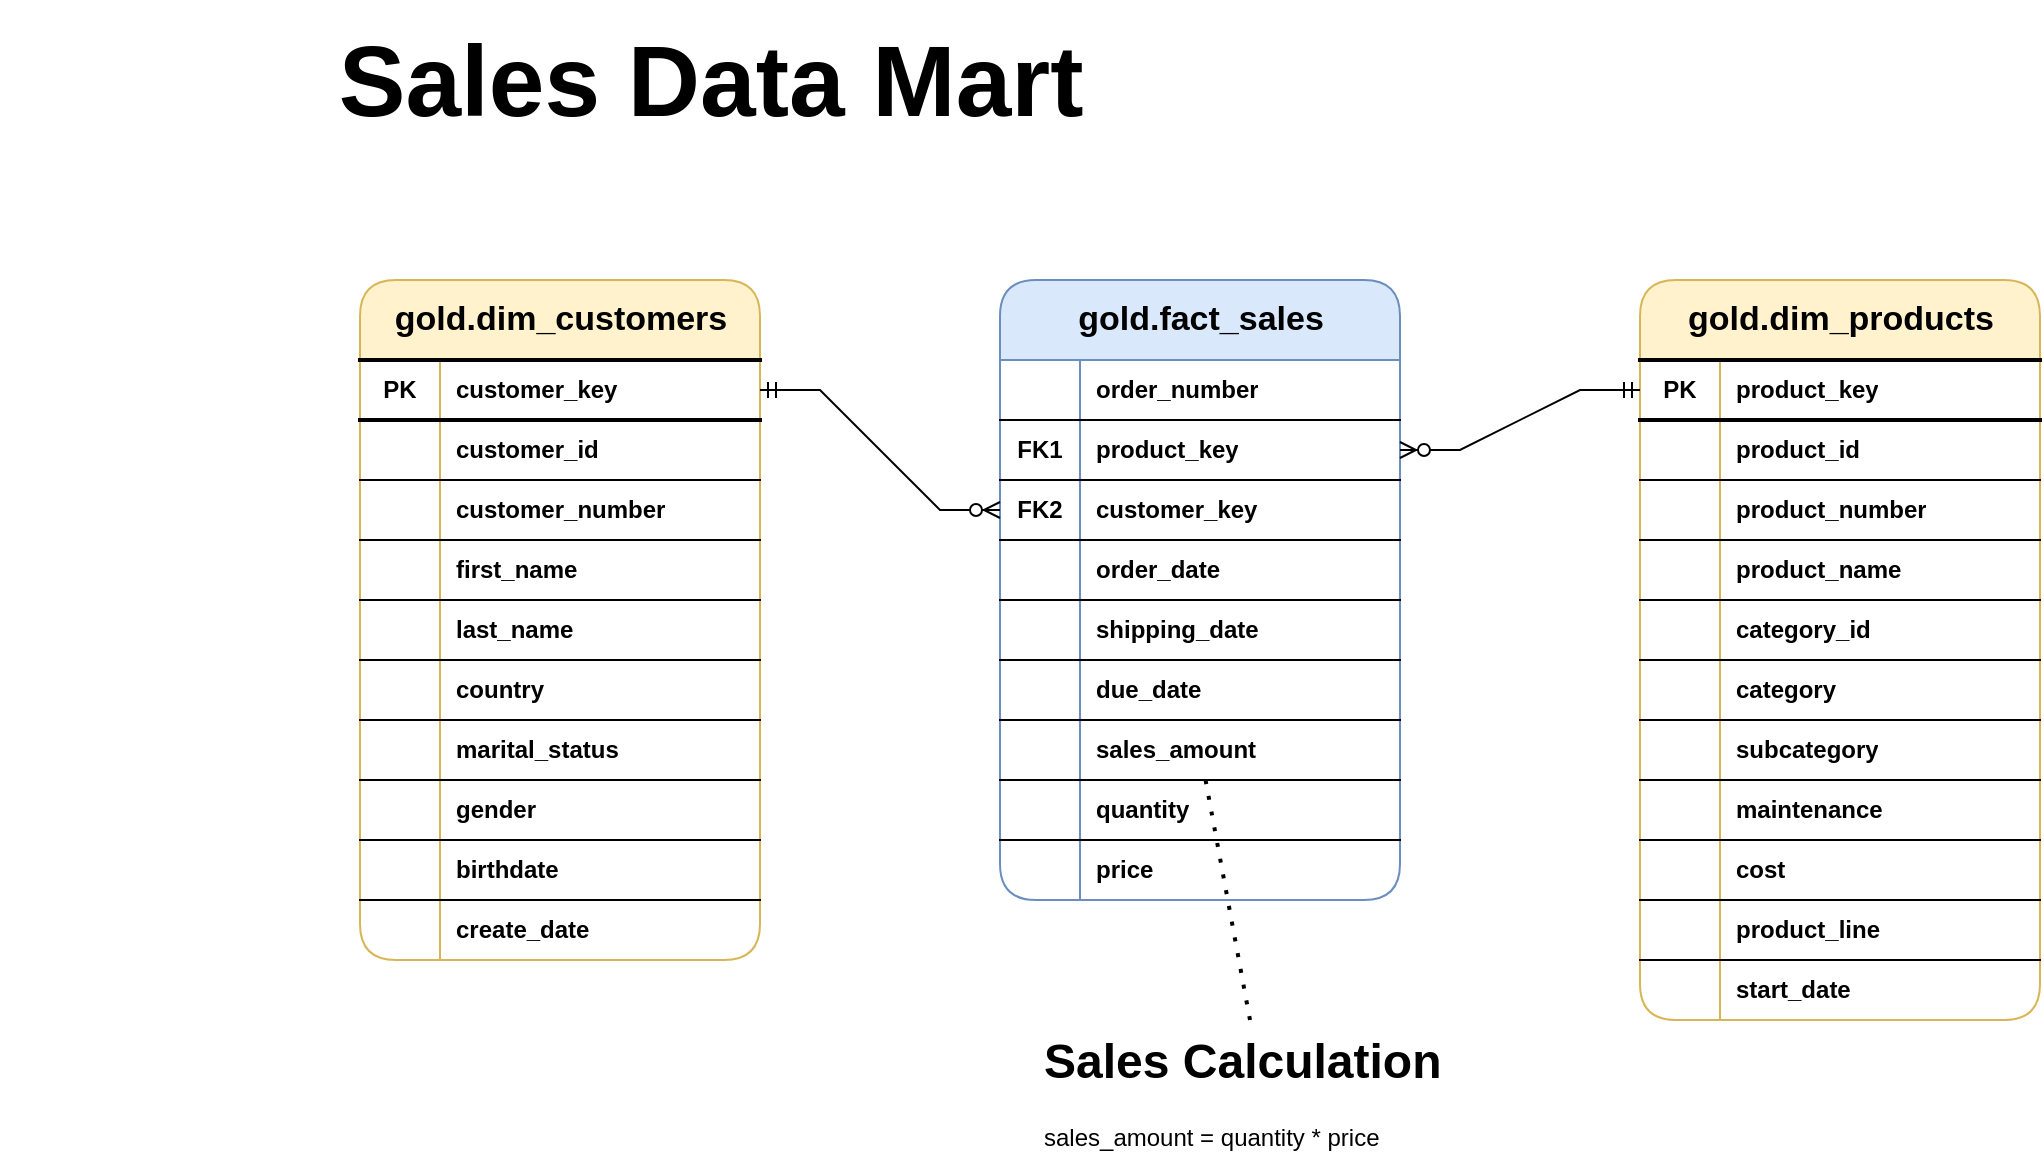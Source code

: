 <mxfile version="26.0.16">
  <diagram name="Strona-1" id="rwL0vPLs6t0YIlNvSdIb">
    <mxGraphModel dx="2261" dy="836" grid="1" gridSize="10" guides="1" tooltips="1" connect="1" arrows="1" fold="1" page="1" pageScale="1" pageWidth="827" pageHeight="1169" math="0" shadow="0">
      <root>
        <mxCell id="0" />
        <mxCell id="1" parent="0" />
        <mxCell id="NDhrZPl8bbuUZzTvw8Aj-1" value="&lt;font&gt;Sales Data Mart&amp;nbsp;&lt;/font&gt;" style="text;html=1;align=center;verticalAlign=middle;whiteSpace=wrap;rounded=0;fontSize=50;fontStyle=1" parent="1" vertex="1">
          <mxGeometry x="-360" y="50" width="725" height="80" as="geometry" />
        </mxCell>
        <mxCell id="NDhrZPl8bbuUZzTvw8Aj-2" value="gold.dim_customers" style="shape=table;startSize=40;container=1;collapsible=1;childLayout=tableLayout;fixedRows=1;rowLines=0;fontStyle=1;align=center;resizeLast=1;html=1;rounded=1;fillColor=#fff2cc;strokeColor=#d6b656;fontSize=17;" parent="1" vertex="1">
          <mxGeometry x="-180" y="190" width="200" height="340" as="geometry" />
        </mxCell>
        <mxCell id="NDhrZPl8bbuUZzTvw8Aj-3" value="" style="shape=tableRow;horizontal=0;startSize=0;swimlaneHead=0;swimlaneBody=0;fillColor=none;collapsible=0;dropTarget=0;points=[[0,0.5],[1,0.5]];portConstraint=eastwest;top=0;left=0;right=0;bottom=1;fontStyle=1" parent="NDhrZPl8bbuUZzTvw8Aj-2" vertex="1">
          <mxGeometry y="40" width="200" height="30" as="geometry" />
        </mxCell>
        <mxCell id="NDhrZPl8bbuUZzTvw8Aj-4" value="PK" style="shape=partialRectangle;connectable=0;fillColor=none;top=1;left=0;bottom=1;right=0;fontStyle=1;overflow=hidden;whiteSpace=wrap;html=1;strokeWidth=2;" parent="NDhrZPl8bbuUZzTvw8Aj-3" vertex="1">
          <mxGeometry width="40" height="30" as="geometry">
            <mxRectangle width="40" height="30" as="alternateBounds" />
          </mxGeometry>
        </mxCell>
        <mxCell id="NDhrZPl8bbuUZzTvw8Aj-5" value="customer_key" style="shape=partialRectangle;connectable=0;fillColor=none;top=1;left=0;bottom=1;right=0;align=left;spacingLeft=6;fontStyle=1;overflow=hidden;whiteSpace=wrap;html=1;strokeWidth=2;" parent="NDhrZPl8bbuUZzTvw8Aj-3" vertex="1">
          <mxGeometry x="40" width="160" height="30" as="geometry">
            <mxRectangle width="160" height="30" as="alternateBounds" />
          </mxGeometry>
        </mxCell>
        <mxCell id="NDhrZPl8bbuUZzTvw8Aj-18" style="shape=tableRow;horizontal=0;startSize=0;swimlaneHead=0;swimlaneBody=0;fillColor=none;collapsible=0;dropTarget=0;points=[[0,0.5],[1,0.5]];portConstraint=eastwest;top=0;left=0;right=0;bottom=0;fontStyle=1" parent="NDhrZPl8bbuUZzTvw8Aj-2" vertex="1">
          <mxGeometry y="70" width="200" height="30" as="geometry" />
        </mxCell>
        <mxCell id="NDhrZPl8bbuUZzTvw8Aj-19" value="" style="shape=partialRectangle;connectable=0;fillColor=none;top=0;left=0;bottom=0;right=0;editable=1;overflow=hidden;whiteSpace=wrap;html=1;fontStyle=1" parent="NDhrZPl8bbuUZzTvw8Aj-18" vertex="1">
          <mxGeometry width="40" height="30" as="geometry">
            <mxRectangle width="40" height="30" as="alternateBounds" />
          </mxGeometry>
        </mxCell>
        <mxCell id="NDhrZPl8bbuUZzTvw8Aj-20" value="customer_id" style="shape=partialRectangle;connectable=0;fillColor=none;top=0;left=0;bottom=0;right=0;align=left;spacingLeft=6;overflow=hidden;whiteSpace=wrap;html=1;perimeterSpacing=0;fontStyle=1" parent="NDhrZPl8bbuUZzTvw8Aj-18" vertex="1">
          <mxGeometry x="40" width="160" height="30" as="geometry">
            <mxRectangle width="160" height="30" as="alternateBounds" />
          </mxGeometry>
        </mxCell>
        <mxCell id="NDhrZPl8bbuUZzTvw8Aj-21" style="shape=tableRow;horizontal=0;startSize=0;swimlaneHead=0;swimlaneBody=0;fillColor=none;collapsible=0;dropTarget=0;points=[[0,0.5],[1,0.5]];portConstraint=eastwest;top=0;left=0;right=0;bottom=0;fontStyle=1" parent="NDhrZPl8bbuUZzTvw8Aj-2" vertex="1">
          <mxGeometry y="100" width="200" height="30" as="geometry" />
        </mxCell>
        <mxCell id="NDhrZPl8bbuUZzTvw8Aj-22" style="shape=partialRectangle;connectable=0;fillColor=none;top=1;left=0;bottom=1;right=0;editable=1;overflow=hidden;whiteSpace=wrap;html=1;fontStyle=1" parent="NDhrZPl8bbuUZzTvw8Aj-21" vertex="1">
          <mxGeometry width="40" height="30" as="geometry">
            <mxRectangle width="40" height="30" as="alternateBounds" />
          </mxGeometry>
        </mxCell>
        <mxCell id="NDhrZPl8bbuUZzTvw8Aj-23" value="customer_number" style="shape=partialRectangle;connectable=0;fillColor=none;top=1;left=0;bottom=1;right=0;align=left;spacingLeft=6;overflow=hidden;whiteSpace=wrap;html=1;perimeterSpacing=0;fontStyle=1" parent="NDhrZPl8bbuUZzTvw8Aj-21" vertex="1">
          <mxGeometry x="40" width="160" height="30" as="geometry">
            <mxRectangle width="160" height="30" as="alternateBounds" />
          </mxGeometry>
        </mxCell>
        <mxCell id="NDhrZPl8bbuUZzTvw8Aj-6" value="" style="shape=tableRow;horizontal=0;startSize=0;swimlaneHead=0;swimlaneBody=0;fillColor=none;collapsible=0;dropTarget=0;points=[[0,0.5],[1,0.5]];portConstraint=eastwest;top=0;left=0;right=0;bottom=0;fontStyle=1" parent="NDhrZPl8bbuUZzTvw8Aj-2" vertex="1">
          <mxGeometry y="130" width="200" height="30" as="geometry" />
        </mxCell>
        <mxCell id="NDhrZPl8bbuUZzTvw8Aj-7" value="" style="shape=partialRectangle;connectable=0;fillColor=none;top=1;left=0;bottom=1;right=0;editable=1;overflow=hidden;whiteSpace=wrap;html=1;fontStyle=1" parent="NDhrZPl8bbuUZzTvw8Aj-6" vertex="1">
          <mxGeometry width="40" height="30" as="geometry">
            <mxRectangle width="40" height="30" as="alternateBounds" />
          </mxGeometry>
        </mxCell>
        <mxCell id="NDhrZPl8bbuUZzTvw8Aj-8" value="first_name" style="shape=partialRectangle;connectable=0;fillColor=none;top=1;left=0;bottom=1;right=0;align=left;spacingLeft=6;overflow=hidden;whiteSpace=wrap;html=1;fontStyle=1" parent="NDhrZPl8bbuUZzTvw8Aj-6" vertex="1">
          <mxGeometry x="40" width="160" height="30" as="geometry">
            <mxRectangle width="160" height="30" as="alternateBounds" />
          </mxGeometry>
        </mxCell>
        <mxCell id="NDhrZPl8bbuUZzTvw8Aj-27" style="shape=tableRow;horizontal=0;startSize=0;swimlaneHead=0;swimlaneBody=0;fillColor=none;collapsible=0;dropTarget=0;points=[[0,0.5],[1,0.5]];portConstraint=eastwest;top=0;left=0;right=0;bottom=0;fontStyle=1" parent="NDhrZPl8bbuUZzTvw8Aj-2" vertex="1">
          <mxGeometry y="160" width="200" height="30" as="geometry" />
        </mxCell>
        <mxCell id="NDhrZPl8bbuUZzTvw8Aj-28" style="shape=partialRectangle;connectable=0;fillColor=none;top=1;left=0;bottom=1;right=0;editable=1;overflow=hidden;whiteSpace=wrap;html=1;fontStyle=1" parent="NDhrZPl8bbuUZzTvw8Aj-27" vertex="1">
          <mxGeometry width="40" height="30" as="geometry">
            <mxRectangle width="40" height="30" as="alternateBounds" />
          </mxGeometry>
        </mxCell>
        <mxCell id="NDhrZPl8bbuUZzTvw8Aj-29" value="last_name" style="shape=partialRectangle;connectable=0;fillColor=none;top=1;left=0;bottom=1;right=0;align=left;spacingLeft=6;overflow=hidden;whiteSpace=wrap;html=1;fontStyle=1" parent="NDhrZPl8bbuUZzTvw8Aj-27" vertex="1">
          <mxGeometry x="40" width="160" height="30" as="geometry">
            <mxRectangle width="160" height="30" as="alternateBounds" />
          </mxGeometry>
        </mxCell>
        <mxCell id="NDhrZPl8bbuUZzTvw8Aj-24" style="shape=tableRow;horizontal=0;startSize=0;swimlaneHead=0;swimlaneBody=0;fillColor=none;collapsible=0;dropTarget=0;points=[[0,0.5],[1,0.5]];portConstraint=eastwest;top=0;left=0;right=0;bottom=0;fontStyle=1" parent="NDhrZPl8bbuUZzTvw8Aj-2" vertex="1">
          <mxGeometry y="190" width="200" height="30" as="geometry" />
        </mxCell>
        <mxCell id="NDhrZPl8bbuUZzTvw8Aj-25" style="shape=partialRectangle;connectable=0;fillColor=none;top=1;left=0;bottom=1;right=0;editable=1;overflow=hidden;whiteSpace=wrap;html=1;fontStyle=1" parent="NDhrZPl8bbuUZzTvw8Aj-24" vertex="1">
          <mxGeometry width="40" height="30" as="geometry">
            <mxRectangle width="40" height="30" as="alternateBounds" />
          </mxGeometry>
        </mxCell>
        <mxCell id="NDhrZPl8bbuUZzTvw8Aj-26" value="country" style="shape=partialRectangle;connectable=0;fillColor=none;top=1;left=0;bottom=1;right=0;align=left;spacingLeft=6;overflow=hidden;whiteSpace=wrap;html=1;fontStyle=1" parent="NDhrZPl8bbuUZzTvw8Aj-24" vertex="1">
          <mxGeometry x="40" width="160" height="30" as="geometry">
            <mxRectangle width="160" height="30" as="alternateBounds" />
          </mxGeometry>
        </mxCell>
        <mxCell id="NDhrZPl8bbuUZzTvw8Aj-15" style="shape=tableRow;horizontal=0;startSize=0;swimlaneHead=0;swimlaneBody=0;fillColor=none;collapsible=0;dropTarget=0;points=[[0,0.5],[1,0.5]];portConstraint=eastwest;top=0;left=0;right=0;bottom=0;fontStyle=1" parent="NDhrZPl8bbuUZzTvw8Aj-2" vertex="1">
          <mxGeometry y="220" width="200" height="30" as="geometry" />
        </mxCell>
        <mxCell id="NDhrZPl8bbuUZzTvw8Aj-16" style="shape=partialRectangle;connectable=0;fillColor=none;top=1;left=0;bottom=1;right=0;editable=1;overflow=hidden;whiteSpace=wrap;html=1;fontStyle=1" parent="NDhrZPl8bbuUZzTvw8Aj-15" vertex="1">
          <mxGeometry width="40" height="30" as="geometry">
            <mxRectangle width="40" height="30" as="alternateBounds" />
          </mxGeometry>
        </mxCell>
        <mxCell id="NDhrZPl8bbuUZzTvw8Aj-17" value="marital_status" style="shape=partialRectangle;connectable=0;fillColor=none;top=1;left=0;bottom=1;right=0;align=left;spacingLeft=6;overflow=hidden;whiteSpace=wrap;html=1;fontStyle=1" parent="NDhrZPl8bbuUZzTvw8Aj-15" vertex="1">
          <mxGeometry x="40" width="160" height="30" as="geometry">
            <mxRectangle width="160" height="30" as="alternateBounds" />
          </mxGeometry>
        </mxCell>
        <mxCell id="NDhrZPl8bbuUZzTvw8Aj-9" value="" style="shape=tableRow;horizontal=0;startSize=0;swimlaneHead=0;swimlaneBody=0;fillColor=none;collapsible=0;dropTarget=0;points=[[0,0.5],[1,0.5]];portConstraint=eastwest;top=0;left=0;right=0;bottom=0;fontStyle=1" parent="NDhrZPl8bbuUZzTvw8Aj-2" vertex="1">
          <mxGeometry y="250" width="200" height="30" as="geometry" />
        </mxCell>
        <mxCell id="NDhrZPl8bbuUZzTvw8Aj-10" value="" style="shape=partialRectangle;connectable=0;fillColor=none;top=1;left=0;bottom=1;right=0;editable=1;overflow=hidden;whiteSpace=wrap;html=1;fontStyle=1" parent="NDhrZPl8bbuUZzTvw8Aj-9" vertex="1">
          <mxGeometry width="40" height="30" as="geometry">
            <mxRectangle width="40" height="30" as="alternateBounds" />
          </mxGeometry>
        </mxCell>
        <mxCell id="NDhrZPl8bbuUZzTvw8Aj-11" value="gender" style="shape=partialRectangle;connectable=0;fillColor=none;top=1;left=0;bottom=1;right=0;align=left;spacingLeft=6;overflow=hidden;whiteSpace=wrap;html=1;fontStyle=1" parent="NDhrZPl8bbuUZzTvw8Aj-9" vertex="1">
          <mxGeometry x="40" width="160" height="30" as="geometry">
            <mxRectangle width="160" height="30" as="alternateBounds" />
          </mxGeometry>
        </mxCell>
        <mxCell id="NDhrZPl8bbuUZzTvw8Aj-31" style="shape=tableRow;horizontal=0;startSize=0;swimlaneHead=0;swimlaneBody=0;fillColor=none;collapsible=0;dropTarget=0;points=[[0,0.5],[1,0.5]];portConstraint=eastwest;top=0;left=0;right=0;bottom=0;fontStyle=1" parent="NDhrZPl8bbuUZzTvw8Aj-2" vertex="1">
          <mxGeometry y="280" width="200" height="30" as="geometry" />
        </mxCell>
        <mxCell id="NDhrZPl8bbuUZzTvw8Aj-32" style="shape=partialRectangle;connectable=0;fillColor=none;top=0;left=0;bottom=1;right=0;editable=1;overflow=hidden;whiteSpace=wrap;html=1;fontStyle=1" parent="NDhrZPl8bbuUZzTvw8Aj-31" vertex="1">
          <mxGeometry width="40" height="30" as="geometry">
            <mxRectangle width="40" height="30" as="alternateBounds" />
          </mxGeometry>
        </mxCell>
        <mxCell id="NDhrZPl8bbuUZzTvw8Aj-33" value="birthdate" style="shape=partialRectangle;connectable=0;fillColor=none;top=0;left=0;bottom=1;right=0;align=left;spacingLeft=6;overflow=hidden;whiteSpace=wrap;html=1;fontStyle=1" parent="NDhrZPl8bbuUZzTvw8Aj-31" vertex="1">
          <mxGeometry x="40" width="160" height="30" as="geometry">
            <mxRectangle width="160" height="30" as="alternateBounds" />
          </mxGeometry>
        </mxCell>
        <mxCell id="NDhrZPl8bbuUZzTvw8Aj-12" value="" style="shape=tableRow;horizontal=0;startSize=0;swimlaneHead=0;swimlaneBody=0;fillColor=none;collapsible=0;dropTarget=0;points=[[0,0.5],[1,0.5]];portConstraint=eastwest;top=0;left=0;right=0;bottom=0;fontStyle=1" parent="NDhrZPl8bbuUZzTvw8Aj-2" vertex="1">
          <mxGeometry y="310" width="200" height="30" as="geometry" />
        </mxCell>
        <mxCell id="NDhrZPl8bbuUZzTvw8Aj-13" value="" style="shape=partialRectangle;connectable=0;fillColor=none;top=0;left=0;bottom=0;right=0;editable=1;overflow=hidden;whiteSpace=wrap;html=1;fontStyle=1" parent="NDhrZPl8bbuUZzTvw8Aj-12" vertex="1">
          <mxGeometry width="40" height="30" as="geometry">
            <mxRectangle width="40" height="30" as="alternateBounds" />
          </mxGeometry>
        </mxCell>
        <mxCell id="NDhrZPl8bbuUZzTvw8Aj-14" value="create_date" style="shape=partialRectangle;connectable=0;fillColor=none;top=0;left=0;bottom=0;right=0;align=left;spacingLeft=6;overflow=hidden;whiteSpace=wrap;html=1;fontStyle=1" parent="NDhrZPl8bbuUZzTvw8Aj-12" vertex="1">
          <mxGeometry x="40" width="160" height="30" as="geometry">
            <mxRectangle width="160" height="30" as="alternateBounds" />
          </mxGeometry>
        </mxCell>
        <mxCell id="NDhrZPl8bbuUZzTvw8Aj-34" value="gold.dim_products" style="shape=table;startSize=40;container=1;collapsible=1;childLayout=tableLayout;fixedRows=1;rowLines=0;fontStyle=1;align=center;resizeLast=1;html=1;rounded=1;fillColor=#fff2cc;strokeColor=#d6b656;fontSize=17;" parent="1" vertex="1">
          <mxGeometry x="460" y="190" width="200" height="370" as="geometry" />
        </mxCell>
        <mxCell id="NDhrZPl8bbuUZzTvw8Aj-35" value="" style="shape=tableRow;horizontal=0;startSize=0;swimlaneHead=0;swimlaneBody=0;fillColor=none;collapsible=0;dropTarget=0;points=[[0,0.5],[1,0.5]];portConstraint=eastwest;top=0;left=0;right=0;bottom=1;fontStyle=1" parent="NDhrZPl8bbuUZzTvw8Aj-34" vertex="1">
          <mxGeometry y="40" width="200" height="30" as="geometry" />
        </mxCell>
        <mxCell id="NDhrZPl8bbuUZzTvw8Aj-36" value="PK" style="shape=partialRectangle;connectable=0;fillColor=none;top=1;left=0;bottom=1;right=0;fontStyle=1;overflow=hidden;whiteSpace=wrap;html=1;strokeWidth=2;" parent="NDhrZPl8bbuUZzTvw8Aj-35" vertex="1">
          <mxGeometry width="40" height="30" as="geometry">
            <mxRectangle width="40" height="30" as="alternateBounds" />
          </mxGeometry>
        </mxCell>
        <mxCell id="NDhrZPl8bbuUZzTvw8Aj-37" value="product_key" style="shape=partialRectangle;connectable=0;fillColor=none;top=1;left=0;bottom=1;right=0;align=left;spacingLeft=6;fontStyle=1;overflow=hidden;whiteSpace=wrap;html=1;strokeWidth=2;" parent="NDhrZPl8bbuUZzTvw8Aj-35" vertex="1">
          <mxGeometry x="40" width="160" height="30" as="geometry">
            <mxRectangle width="160" height="30" as="alternateBounds" />
          </mxGeometry>
        </mxCell>
        <mxCell id="NDhrZPl8bbuUZzTvw8Aj-38" style="shape=tableRow;horizontal=0;startSize=0;swimlaneHead=0;swimlaneBody=0;fillColor=none;collapsible=0;dropTarget=0;points=[[0,0.5],[1,0.5]];portConstraint=eastwest;top=0;left=0;right=0;bottom=0;fontStyle=1" parent="NDhrZPl8bbuUZzTvw8Aj-34" vertex="1">
          <mxGeometry y="70" width="200" height="30" as="geometry" />
        </mxCell>
        <mxCell id="NDhrZPl8bbuUZzTvw8Aj-39" value="" style="shape=partialRectangle;connectable=0;fillColor=none;top=0;left=0;bottom=0;right=0;editable=1;overflow=hidden;whiteSpace=wrap;html=1;fontStyle=1" parent="NDhrZPl8bbuUZzTvw8Aj-38" vertex="1">
          <mxGeometry width="40" height="30" as="geometry">
            <mxRectangle width="40" height="30" as="alternateBounds" />
          </mxGeometry>
        </mxCell>
        <mxCell id="NDhrZPl8bbuUZzTvw8Aj-40" value="product_id" style="shape=partialRectangle;connectable=0;fillColor=none;top=0;left=0;bottom=0;right=0;align=left;spacingLeft=6;overflow=hidden;whiteSpace=wrap;html=1;perimeterSpacing=0;fontStyle=1" parent="NDhrZPl8bbuUZzTvw8Aj-38" vertex="1">
          <mxGeometry x="40" width="160" height="30" as="geometry">
            <mxRectangle width="160" height="30" as="alternateBounds" />
          </mxGeometry>
        </mxCell>
        <mxCell id="NDhrZPl8bbuUZzTvw8Aj-41" style="shape=tableRow;horizontal=0;startSize=0;swimlaneHead=0;swimlaneBody=0;fillColor=none;collapsible=0;dropTarget=0;points=[[0,0.5],[1,0.5]];portConstraint=eastwest;top=0;left=0;right=0;bottom=0;fontStyle=1" parent="NDhrZPl8bbuUZzTvw8Aj-34" vertex="1">
          <mxGeometry y="100" width="200" height="30" as="geometry" />
        </mxCell>
        <mxCell id="NDhrZPl8bbuUZzTvw8Aj-42" style="shape=partialRectangle;connectable=0;fillColor=none;top=1;left=0;bottom=1;right=0;editable=1;overflow=hidden;whiteSpace=wrap;html=1;fontStyle=1" parent="NDhrZPl8bbuUZzTvw8Aj-41" vertex="1">
          <mxGeometry width="40" height="30" as="geometry">
            <mxRectangle width="40" height="30" as="alternateBounds" />
          </mxGeometry>
        </mxCell>
        <mxCell id="NDhrZPl8bbuUZzTvw8Aj-43" value="product_number" style="shape=partialRectangle;connectable=0;fillColor=none;top=1;left=0;bottom=1;right=0;align=left;spacingLeft=6;overflow=hidden;whiteSpace=wrap;html=1;perimeterSpacing=0;fontStyle=1" parent="NDhrZPl8bbuUZzTvw8Aj-41" vertex="1">
          <mxGeometry x="40" width="160" height="30" as="geometry">
            <mxRectangle width="160" height="30" as="alternateBounds" />
          </mxGeometry>
        </mxCell>
        <mxCell id="NDhrZPl8bbuUZzTvw8Aj-44" value="" style="shape=tableRow;horizontal=0;startSize=0;swimlaneHead=0;swimlaneBody=0;fillColor=none;collapsible=0;dropTarget=0;points=[[0,0.5],[1,0.5]];portConstraint=eastwest;top=0;left=0;right=0;bottom=0;fontStyle=1" parent="NDhrZPl8bbuUZzTvw8Aj-34" vertex="1">
          <mxGeometry y="130" width="200" height="30" as="geometry" />
        </mxCell>
        <mxCell id="NDhrZPl8bbuUZzTvw8Aj-45" value="" style="shape=partialRectangle;connectable=0;fillColor=none;top=1;left=0;bottom=1;right=0;editable=1;overflow=hidden;whiteSpace=wrap;html=1;fontStyle=1" parent="NDhrZPl8bbuUZzTvw8Aj-44" vertex="1">
          <mxGeometry width="40" height="30" as="geometry">
            <mxRectangle width="40" height="30" as="alternateBounds" />
          </mxGeometry>
        </mxCell>
        <mxCell id="NDhrZPl8bbuUZzTvw8Aj-46" value="product_name" style="shape=partialRectangle;connectable=0;fillColor=none;top=1;left=0;bottom=1;right=0;align=left;spacingLeft=6;overflow=hidden;whiteSpace=wrap;html=1;fontStyle=1" parent="NDhrZPl8bbuUZzTvw8Aj-44" vertex="1">
          <mxGeometry x="40" width="160" height="30" as="geometry">
            <mxRectangle width="160" height="30" as="alternateBounds" />
          </mxGeometry>
        </mxCell>
        <mxCell id="NDhrZPl8bbuUZzTvw8Aj-47" style="shape=tableRow;horizontal=0;startSize=0;swimlaneHead=0;swimlaneBody=0;fillColor=none;collapsible=0;dropTarget=0;points=[[0,0.5],[1,0.5]];portConstraint=eastwest;top=0;left=0;right=0;bottom=0;fontStyle=1" parent="NDhrZPl8bbuUZzTvw8Aj-34" vertex="1">
          <mxGeometry y="160" width="200" height="30" as="geometry" />
        </mxCell>
        <mxCell id="NDhrZPl8bbuUZzTvw8Aj-48" style="shape=partialRectangle;connectable=0;fillColor=none;top=1;left=0;bottom=1;right=0;editable=1;overflow=hidden;whiteSpace=wrap;html=1;fontStyle=1" parent="NDhrZPl8bbuUZzTvw8Aj-47" vertex="1">
          <mxGeometry width="40" height="30" as="geometry">
            <mxRectangle width="40" height="30" as="alternateBounds" />
          </mxGeometry>
        </mxCell>
        <mxCell id="NDhrZPl8bbuUZzTvw8Aj-49" value="category_id" style="shape=partialRectangle;connectable=0;fillColor=none;top=1;left=0;bottom=1;right=0;align=left;spacingLeft=6;overflow=hidden;whiteSpace=wrap;html=1;fontStyle=1" parent="NDhrZPl8bbuUZzTvw8Aj-47" vertex="1">
          <mxGeometry x="40" width="160" height="30" as="geometry">
            <mxRectangle width="160" height="30" as="alternateBounds" />
          </mxGeometry>
        </mxCell>
        <mxCell id="NDhrZPl8bbuUZzTvw8Aj-50" style="shape=tableRow;horizontal=0;startSize=0;swimlaneHead=0;swimlaneBody=0;fillColor=none;collapsible=0;dropTarget=0;points=[[0,0.5],[1,0.5]];portConstraint=eastwest;top=0;left=0;right=0;bottom=0;fontStyle=1" parent="NDhrZPl8bbuUZzTvw8Aj-34" vertex="1">
          <mxGeometry y="190" width="200" height="30" as="geometry" />
        </mxCell>
        <mxCell id="NDhrZPl8bbuUZzTvw8Aj-51" style="shape=partialRectangle;connectable=0;fillColor=none;top=1;left=0;bottom=1;right=0;editable=1;overflow=hidden;whiteSpace=wrap;html=1;fontStyle=1" parent="NDhrZPl8bbuUZzTvw8Aj-50" vertex="1">
          <mxGeometry width="40" height="30" as="geometry">
            <mxRectangle width="40" height="30" as="alternateBounds" />
          </mxGeometry>
        </mxCell>
        <mxCell id="NDhrZPl8bbuUZzTvw8Aj-52" value="category" style="shape=partialRectangle;connectable=0;fillColor=none;top=1;left=0;bottom=1;right=0;align=left;spacingLeft=6;overflow=hidden;whiteSpace=wrap;html=1;fontStyle=1" parent="NDhrZPl8bbuUZzTvw8Aj-50" vertex="1">
          <mxGeometry x="40" width="160" height="30" as="geometry">
            <mxRectangle width="160" height="30" as="alternateBounds" />
          </mxGeometry>
        </mxCell>
        <mxCell id="NDhrZPl8bbuUZzTvw8Aj-53" style="shape=tableRow;horizontal=0;startSize=0;swimlaneHead=0;swimlaneBody=0;fillColor=none;collapsible=0;dropTarget=0;points=[[0,0.5],[1,0.5]];portConstraint=eastwest;top=0;left=0;right=0;bottom=0;fontStyle=1" parent="NDhrZPl8bbuUZzTvw8Aj-34" vertex="1">
          <mxGeometry y="220" width="200" height="30" as="geometry" />
        </mxCell>
        <mxCell id="NDhrZPl8bbuUZzTvw8Aj-54" style="shape=partialRectangle;connectable=0;fillColor=none;top=1;left=0;bottom=1;right=0;editable=1;overflow=hidden;whiteSpace=wrap;html=1;fontStyle=1" parent="NDhrZPl8bbuUZzTvw8Aj-53" vertex="1">
          <mxGeometry width="40" height="30" as="geometry">
            <mxRectangle width="40" height="30" as="alternateBounds" />
          </mxGeometry>
        </mxCell>
        <mxCell id="NDhrZPl8bbuUZzTvw8Aj-55" value="subcategory" style="shape=partialRectangle;connectable=0;fillColor=none;top=1;left=0;bottom=1;right=0;align=left;spacingLeft=6;overflow=hidden;whiteSpace=wrap;html=1;fontStyle=1" parent="NDhrZPl8bbuUZzTvw8Aj-53" vertex="1">
          <mxGeometry x="40" width="160" height="30" as="geometry">
            <mxRectangle width="160" height="30" as="alternateBounds" />
          </mxGeometry>
        </mxCell>
        <mxCell id="NDhrZPl8bbuUZzTvw8Aj-56" value="" style="shape=tableRow;horizontal=0;startSize=0;swimlaneHead=0;swimlaneBody=0;fillColor=none;collapsible=0;dropTarget=0;points=[[0,0.5],[1,0.5]];portConstraint=eastwest;top=0;left=0;right=0;bottom=0;fontStyle=1" parent="NDhrZPl8bbuUZzTvw8Aj-34" vertex="1">
          <mxGeometry y="250" width="200" height="30" as="geometry" />
        </mxCell>
        <mxCell id="NDhrZPl8bbuUZzTvw8Aj-57" value="" style="shape=partialRectangle;connectable=0;fillColor=none;top=1;left=0;bottom=1;right=0;editable=1;overflow=hidden;whiteSpace=wrap;html=1;fontStyle=1" parent="NDhrZPl8bbuUZzTvw8Aj-56" vertex="1">
          <mxGeometry width="40" height="30" as="geometry">
            <mxRectangle width="40" height="30" as="alternateBounds" />
          </mxGeometry>
        </mxCell>
        <mxCell id="NDhrZPl8bbuUZzTvw8Aj-58" value="maintenance" style="shape=partialRectangle;connectable=0;fillColor=none;top=1;left=0;bottom=1;right=0;align=left;spacingLeft=6;overflow=hidden;whiteSpace=wrap;html=1;fontStyle=1" parent="NDhrZPl8bbuUZzTvw8Aj-56" vertex="1">
          <mxGeometry x="40" width="160" height="30" as="geometry">
            <mxRectangle width="160" height="30" as="alternateBounds" />
          </mxGeometry>
        </mxCell>
        <mxCell id="NDhrZPl8bbuUZzTvw8Aj-59" style="shape=tableRow;horizontal=0;startSize=0;swimlaneHead=0;swimlaneBody=0;fillColor=none;collapsible=0;dropTarget=0;points=[[0,0.5],[1,0.5]];portConstraint=eastwest;top=0;left=0;right=0;bottom=0;fontStyle=1" parent="NDhrZPl8bbuUZzTvw8Aj-34" vertex="1">
          <mxGeometry y="280" width="200" height="30" as="geometry" />
        </mxCell>
        <mxCell id="NDhrZPl8bbuUZzTvw8Aj-60" style="shape=partialRectangle;connectable=0;fillColor=none;top=0;left=0;bottom=1;right=0;editable=1;overflow=hidden;whiteSpace=wrap;html=1;fontStyle=1" parent="NDhrZPl8bbuUZzTvw8Aj-59" vertex="1">
          <mxGeometry width="40" height="30" as="geometry">
            <mxRectangle width="40" height="30" as="alternateBounds" />
          </mxGeometry>
        </mxCell>
        <mxCell id="NDhrZPl8bbuUZzTvw8Aj-61" value="cost" style="shape=partialRectangle;connectable=0;fillColor=none;top=0;left=0;bottom=1;right=0;align=left;spacingLeft=6;overflow=hidden;whiteSpace=wrap;html=1;fontStyle=1" parent="NDhrZPl8bbuUZzTvw8Aj-59" vertex="1">
          <mxGeometry x="40" width="160" height="30" as="geometry">
            <mxRectangle width="160" height="30" as="alternateBounds" />
          </mxGeometry>
        </mxCell>
        <mxCell id="NDhrZPl8bbuUZzTvw8Aj-65" style="shape=tableRow;horizontal=0;startSize=0;swimlaneHead=0;swimlaneBody=0;fillColor=none;collapsible=0;dropTarget=0;points=[[0,0.5],[1,0.5]];portConstraint=eastwest;top=0;left=0;right=0;bottom=0;fontStyle=1" parent="NDhrZPl8bbuUZzTvw8Aj-34" vertex="1">
          <mxGeometry y="310" width="200" height="30" as="geometry" />
        </mxCell>
        <mxCell id="NDhrZPl8bbuUZzTvw8Aj-66" style="shape=partialRectangle;connectable=0;fillColor=none;top=0;left=0;bottom=1;right=0;editable=1;overflow=hidden;whiteSpace=wrap;html=1;fontStyle=1" parent="NDhrZPl8bbuUZzTvw8Aj-65" vertex="1">
          <mxGeometry width="40" height="30" as="geometry">
            <mxRectangle width="40" height="30" as="alternateBounds" />
          </mxGeometry>
        </mxCell>
        <mxCell id="NDhrZPl8bbuUZzTvw8Aj-67" value="product_line" style="shape=partialRectangle;connectable=0;fillColor=none;top=0;left=0;bottom=1;right=0;align=left;spacingLeft=6;overflow=hidden;whiteSpace=wrap;html=1;fontStyle=1" parent="NDhrZPl8bbuUZzTvw8Aj-65" vertex="1">
          <mxGeometry x="40" width="160" height="30" as="geometry">
            <mxRectangle width="160" height="30" as="alternateBounds" />
          </mxGeometry>
        </mxCell>
        <mxCell id="NDhrZPl8bbuUZzTvw8Aj-62" value="" style="shape=tableRow;horizontal=0;startSize=0;swimlaneHead=0;swimlaneBody=0;fillColor=none;collapsible=0;dropTarget=0;points=[[0,0.5],[1,0.5]];portConstraint=eastwest;top=0;left=0;right=0;bottom=0;fontStyle=1" parent="NDhrZPl8bbuUZzTvw8Aj-34" vertex="1">
          <mxGeometry y="340" width="200" height="30" as="geometry" />
        </mxCell>
        <mxCell id="NDhrZPl8bbuUZzTvw8Aj-63" value="" style="shape=partialRectangle;connectable=0;fillColor=none;top=0;left=0;bottom=0;right=0;editable=1;overflow=hidden;whiteSpace=wrap;html=1;fontStyle=1" parent="NDhrZPl8bbuUZzTvw8Aj-62" vertex="1">
          <mxGeometry width="40" height="30" as="geometry">
            <mxRectangle width="40" height="30" as="alternateBounds" />
          </mxGeometry>
        </mxCell>
        <mxCell id="NDhrZPl8bbuUZzTvw8Aj-64" value="start_date" style="shape=partialRectangle;connectable=0;fillColor=none;top=0;left=0;bottom=0;right=0;align=left;spacingLeft=6;overflow=hidden;whiteSpace=wrap;html=1;fontStyle=1" parent="NDhrZPl8bbuUZzTvw8Aj-62" vertex="1">
          <mxGeometry x="40" width="160" height="30" as="geometry">
            <mxRectangle width="160" height="30" as="alternateBounds" />
          </mxGeometry>
        </mxCell>
        <mxCell id="NDhrZPl8bbuUZzTvw8Aj-68" value="gold.fact_sales" style="shape=table;startSize=40;container=1;collapsible=1;childLayout=tableLayout;fixedRows=1;rowLines=0;fontStyle=1;align=center;resizeLast=1;html=1;rounded=1;fillColor=#dae8fc;strokeColor=#6c8ebf;fontSize=17;" parent="1" vertex="1">
          <mxGeometry x="140" y="190" width="200" height="310" as="geometry" />
        </mxCell>
        <mxCell id="NDhrZPl8bbuUZzTvw8Aj-72" style="shape=tableRow;horizontal=0;startSize=0;swimlaneHead=0;swimlaneBody=0;fillColor=none;collapsible=0;dropTarget=0;points=[[0,0.5],[1,0.5]];portConstraint=eastwest;top=0;left=0;right=0;bottom=0;fontStyle=1" parent="NDhrZPl8bbuUZzTvw8Aj-68" vertex="1">
          <mxGeometry y="40" width="200" height="30" as="geometry" />
        </mxCell>
        <mxCell id="NDhrZPl8bbuUZzTvw8Aj-73" value="" style="shape=partialRectangle;connectable=0;fillColor=none;top=0;left=0;bottom=0;right=0;editable=1;overflow=hidden;whiteSpace=wrap;html=1;fontStyle=1" parent="NDhrZPl8bbuUZzTvw8Aj-72" vertex="1">
          <mxGeometry width="40" height="30" as="geometry">
            <mxRectangle width="40" height="30" as="alternateBounds" />
          </mxGeometry>
        </mxCell>
        <mxCell id="NDhrZPl8bbuUZzTvw8Aj-74" value="order_number" style="shape=partialRectangle;connectable=0;fillColor=none;top=0;left=0;bottom=0;right=0;align=left;spacingLeft=6;overflow=hidden;whiteSpace=wrap;html=1;perimeterSpacing=0;fontStyle=1" parent="NDhrZPl8bbuUZzTvw8Aj-72" vertex="1">
          <mxGeometry x="40" width="160" height="30" as="geometry">
            <mxRectangle width="160" height="30" as="alternateBounds" />
          </mxGeometry>
        </mxCell>
        <mxCell id="NDhrZPl8bbuUZzTvw8Aj-75" style="shape=tableRow;horizontal=0;startSize=0;swimlaneHead=0;swimlaneBody=0;fillColor=none;collapsible=0;dropTarget=0;points=[[0,0.5],[1,0.5]];portConstraint=eastwest;top=0;left=0;right=0;bottom=0;fontStyle=1" parent="NDhrZPl8bbuUZzTvw8Aj-68" vertex="1">
          <mxGeometry y="70" width="200" height="30" as="geometry" />
        </mxCell>
        <mxCell id="NDhrZPl8bbuUZzTvw8Aj-76" value="FK1" style="shape=partialRectangle;connectable=0;fillColor=none;top=1;left=0;bottom=1;right=0;editable=1;overflow=hidden;whiteSpace=wrap;html=1;fontStyle=1" parent="NDhrZPl8bbuUZzTvw8Aj-75" vertex="1">
          <mxGeometry width="40" height="30" as="geometry">
            <mxRectangle width="40" height="30" as="alternateBounds" />
          </mxGeometry>
        </mxCell>
        <mxCell id="NDhrZPl8bbuUZzTvw8Aj-77" value="product_key" style="shape=partialRectangle;connectable=0;fillColor=none;top=1;left=0;bottom=1;right=0;align=left;spacingLeft=6;overflow=hidden;whiteSpace=wrap;html=1;perimeterSpacing=0;fontStyle=1" parent="NDhrZPl8bbuUZzTvw8Aj-75" vertex="1">
          <mxGeometry x="40" width="160" height="30" as="geometry">
            <mxRectangle width="160" height="30" as="alternateBounds" />
          </mxGeometry>
        </mxCell>
        <mxCell id="NDhrZPl8bbuUZzTvw8Aj-78" value="" style="shape=tableRow;horizontal=0;startSize=0;swimlaneHead=0;swimlaneBody=0;fillColor=none;collapsible=0;dropTarget=0;points=[[0,0.5],[1,0.5]];portConstraint=eastwest;top=0;left=0;right=0;bottom=0;fontStyle=1" parent="NDhrZPl8bbuUZzTvw8Aj-68" vertex="1">
          <mxGeometry y="100" width="200" height="30" as="geometry" />
        </mxCell>
        <mxCell id="NDhrZPl8bbuUZzTvw8Aj-79" value="FK2" style="shape=partialRectangle;connectable=0;fillColor=none;top=1;left=0;bottom=1;right=0;editable=1;overflow=hidden;whiteSpace=wrap;html=1;fontStyle=1" parent="NDhrZPl8bbuUZzTvw8Aj-78" vertex="1">
          <mxGeometry width="40" height="30" as="geometry">
            <mxRectangle width="40" height="30" as="alternateBounds" />
          </mxGeometry>
        </mxCell>
        <mxCell id="NDhrZPl8bbuUZzTvw8Aj-80" value="customer_key" style="shape=partialRectangle;connectable=0;fillColor=none;top=1;left=0;bottom=1;right=0;align=left;spacingLeft=6;overflow=hidden;whiteSpace=wrap;html=1;fontStyle=1" parent="NDhrZPl8bbuUZzTvw8Aj-78" vertex="1">
          <mxGeometry x="40" width="160" height="30" as="geometry">
            <mxRectangle width="160" height="30" as="alternateBounds" />
          </mxGeometry>
        </mxCell>
        <mxCell id="NDhrZPl8bbuUZzTvw8Aj-81" style="shape=tableRow;horizontal=0;startSize=0;swimlaneHead=0;swimlaneBody=0;fillColor=none;collapsible=0;dropTarget=0;points=[[0,0.5],[1,0.5]];portConstraint=eastwest;top=0;left=0;right=0;bottom=0;fontStyle=1" parent="NDhrZPl8bbuUZzTvw8Aj-68" vertex="1">
          <mxGeometry y="130" width="200" height="30" as="geometry" />
        </mxCell>
        <mxCell id="NDhrZPl8bbuUZzTvw8Aj-82" style="shape=partialRectangle;connectable=0;fillColor=none;top=1;left=0;bottom=1;right=0;editable=1;overflow=hidden;whiteSpace=wrap;html=1;fontStyle=1" parent="NDhrZPl8bbuUZzTvw8Aj-81" vertex="1">
          <mxGeometry width="40" height="30" as="geometry">
            <mxRectangle width="40" height="30" as="alternateBounds" />
          </mxGeometry>
        </mxCell>
        <mxCell id="NDhrZPl8bbuUZzTvw8Aj-83" value="order_date" style="shape=partialRectangle;connectable=0;fillColor=none;top=1;left=0;bottom=1;right=0;align=left;spacingLeft=6;overflow=hidden;whiteSpace=wrap;html=1;fontStyle=1" parent="NDhrZPl8bbuUZzTvw8Aj-81" vertex="1">
          <mxGeometry x="40" width="160" height="30" as="geometry">
            <mxRectangle width="160" height="30" as="alternateBounds" />
          </mxGeometry>
        </mxCell>
        <mxCell id="NDhrZPl8bbuUZzTvw8Aj-84" style="shape=tableRow;horizontal=0;startSize=0;swimlaneHead=0;swimlaneBody=0;fillColor=none;collapsible=0;dropTarget=0;points=[[0,0.5],[1,0.5]];portConstraint=eastwest;top=0;left=0;right=0;bottom=0;fontStyle=1" parent="NDhrZPl8bbuUZzTvw8Aj-68" vertex="1">
          <mxGeometry y="160" width="200" height="30" as="geometry" />
        </mxCell>
        <mxCell id="NDhrZPl8bbuUZzTvw8Aj-85" style="shape=partialRectangle;connectable=0;fillColor=none;top=1;left=0;bottom=1;right=0;editable=1;overflow=hidden;whiteSpace=wrap;html=1;fontStyle=1" parent="NDhrZPl8bbuUZzTvw8Aj-84" vertex="1">
          <mxGeometry width="40" height="30" as="geometry">
            <mxRectangle width="40" height="30" as="alternateBounds" />
          </mxGeometry>
        </mxCell>
        <mxCell id="NDhrZPl8bbuUZzTvw8Aj-86" value="shipping_date" style="shape=partialRectangle;connectable=0;fillColor=none;top=1;left=0;bottom=1;right=0;align=left;spacingLeft=6;overflow=hidden;whiteSpace=wrap;html=1;fontStyle=1" parent="NDhrZPl8bbuUZzTvw8Aj-84" vertex="1">
          <mxGeometry x="40" width="160" height="30" as="geometry">
            <mxRectangle width="160" height="30" as="alternateBounds" />
          </mxGeometry>
        </mxCell>
        <mxCell id="NDhrZPl8bbuUZzTvw8Aj-87" style="shape=tableRow;horizontal=0;startSize=0;swimlaneHead=0;swimlaneBody=0;fillColor=none;collapsible=0;dropTarget=0;points=[[0,0.5],[1,0.5]];portConstraint=eastwest;top=0;left=0;right=0;bottom=0;fontStyle=1" parent="NDhrZPl8bbuUZzTvw8Aj-68" vertex="1">
          <mxGeometry y="190" width="200" height="30" as="geometry" />
        </mxCell>
        <mxCell id="NDhrZPl8bbuUZzTvw8Aj-88" style="shape=partialRectangle;connectable=0;fillColor=none;top=1;left=0;bottom=1;right=0;editable=1;overflow=hidden;whiteSpace=wrap;html=1;fontStyle=1" parent="NDhrZPl8bbuUZzTvw8Aj-87" vertex="1">
          <mxGeometry width="40" height="30" as="geometry">
            <mxRectangle width="40" height="30" as="alternateBounds" />
          </mxGeometry>
        </mxCell>
        <mxCell id="NDhrZPl8bbuUZzTvw8Aj-89" value="due_date" style="shape=partialRectangle;connectable=0;fillColor=none;top=1;left=0;bottom=1;right=0;align=left;spacingLeft=6;overflow=hidden;whiteSpace=wrap;html=1;fontStyle=1" parent="NDhrZPl8bbuUZzTvw8Aj-87" vertex="1">
          <mxGeometry x="40" width="160" height="30" as="geometry">
            <mxRectangle width="160" height="30" as="alternateBounds" />
          </mxGeometry>
        </mxCell>
        <mxCell id="NDhrZPl8bbuUZzTvw8Aj-90" value="" style="shape=tableRow;horizontal=0;startSize=0;swimlaneHead=0;swimlaneBody=0;fillColor=none;collapsible=0;dropTarget=0;points=[[0,0.5],[1,0.5]];portConstraint=eastwest;top=0;left=0;right=0;bottom=0;fontStyle=1" parent="NDhrZPl8bbuUZzTvw8Aj-68" vertex="1">
          <mxGeometry y="220" width="200" height="30" as="geometry" />
        </mxCell>
        <mxCell id="NDhrZPl8bbuUZzTvw8Aj-91" value="" style="shape=partialRectangle;connectable=0;fillColor=none;top=1;left=0;bottom=1;right=0;editable=1;overflow=hidden;whiteSpace=wrap;html=1;fontStyle=1" parent="NDhrZPl8bbuUZzTvw8Aj-90" vertex="1">
          <mxGeometry width="40" height="30" as="geometry">
            <mxRectangle width="40" height="30" as="alternateBounds" />
          </mxGeometry>
        </mxCell>
        <mxCell id="NDhrZPl8bbuUZzTvw8Aj-92" value="sales_amount" style="shape=partialRectangle;connectable=0;fillColor=none;top=1;left=0;bottom=1;right=0;align=left;spacingLeft=6;overflow=hidden;whiteSpace=wrap;html=1;fontStyle=1" parent="NDhrZPl8bbuUZzTvw8Aj-90" vertex="1">
          <mxGeometry x="40" width="160" height="30" as="geometry">
            <mxRectangle width="160" height="30" as="alternateBounds" />
          </mxGeometry>
        </mxCell>
        <mxCell id="NDhrZPl8bbuUZzTvw8Aj-93" style="shape=tableRow;horizontal=0;startSize=0;swimlaneHead=0;swimlaneBody=0;fillColor=none;collapsible=0;dropTarget=0;points=[[0,0.5],[1,0.5]];portConstraint=eastwest;top=0;left=0;right=0;bottom=0;fontStyle=1" parent="NDhrZPl8bbuUZzTvw8Aj-68" vertex="1">
          <mxGeometry y="250" width="200" height="30" as="geometry" />
        </mxCell>
        <mxCell id="NDhrZPl8bbuUZzTvw8Aj-94" style="shape=partialRectangle;connectable=0;fillColor=none;top=0;left=0;bottom=1;right=0;editable=1;overflow=hidden;whiteSpace=wrap;html=1;fontStyle=1" parent="NDhrZPl8bbuUZzTvw8Aj-93" vertex="1">
          <mxGeometry width="40" height="30" as="geometry">
            <mxRectangle width="40" height="30" as="alternateBounds" />
          </mxGeometry>
        </mxCell>
        <mxCell id="NDhrZPl8bbuUZzTvw8Aj-95" value="quantity" style="shape=partialRectangle;connectable=0;fillColor=none;top=0;left=0;bottom=1;right=0;align=left;spacingLeft=6;overflow=hidden;whiteSpace=wrap;html=1;fontStyle=1" parent="NDhrZPl8bbuUZzTvw8Aj-93" vertex="1">
          <mxGeometry x="40" width="160" height="30" as="geometry">
            <mxRectangle width="160" height="30" as="alternateBounds" />
          </mxGeometry>
        </mxCell>
        <mxCell id="NDhrZPl8bbuUZzTvw8Aj-96" style="shape=tableRow;horizontal=0;startSize=0;swimlaneHead=0;swimlaneBody=0;fillColor=none;collapsible=0;dropTarget=0;points=[[0,0.5],[1,0.5]];portConstraint=eastwest;top=0;left=0;right=0;bottom=0;fontStyle=1" parent="NDhrZPl8bbuUZzTvw8Aj-68" vertex="1">
          <mxGeometry y="280" width="200" height="30" as="geometry" />
        </mxCell>
        <mxCell id="NDhrZPl8bbuUZzTvw8Aj-97" style="shape=partialRectangle;connectable=0;fillColor=none;top=0;left=0;bottom=0;right=0;editable=1;overflow=hidden;whiteSpace=wrap;html=1;fontStyle=1" parent="NDhrZPl8bbuUZzTvw8Aj-96" vertex="1">
          <mxGeometry width="40" height="30" as="geometry">
            <mxRectangle width="40" height="30" as="alternateBounds" />
          </mxGeometry>
        </mxCell>
        <mxCell id="NDhrZPl8bbuUZzTvw8Aj-98" value="price" style="shape=partialRectangle;connectable=0;fillColor=none;top=0;left=0;bottom=0;right=0;align=left;spacingLeft=6;overflow=hidden;whiteSpace=wrap;html=1;fontStyle=1" parent="NDhrZPl8bbuUZzTvw8Aj-96" vertex="1">
          <mxGeometry x="40" width="160" height="30" as="geometry">
            <mxRectangle width="160" height="30" as="alternateBounds" />
          </mxGeometry>
        </mxCell>
        <mxCell id="NDhrZPl8bbuUZzTvw8Aj-102" value="" style="edgeStyle=entityRelationEdgeStyle;fontSize=12;html=1;endArrow=ERzeroToMany;startArrow=ERmandOne;rounded=0;exitX=1;exitY=0.5;exitDx=0;exitDy=0;entryX=0;entryY=0.5;entryDx=0;entryDy=0;" parent="1" source="NDhrZPl8bbuUZzTvw8Aj-3" target="NDhrZPl8bbuUZzTvw8Aj-78" edge="1">
          <mxGeometry width="100" height="100" relative="1" as="geometry">
            <mxPoint x="10" y="340" as="sourcePoint" />
            <mxPoint x="110" y="240" as="targetPoint" />
          </mxGeometry>
        </mxCell>
        <mxCell id="NDhrZPl8bbuUZzTvw8Aj-103" value="" style="edgeStyle=entityRelationEdgeStyle;fontSize=12;html=1;endArrow=ERzeroToMany;startArrow=ERmandOne;rounded=0;entryX=1;entryY=0.5;entryDx=0;entryDy=0;exitX=0;exitY=0.5;exitDx=0;exitDy=0;" parent="1" source="NDhrZPl8bbuUZzTvw8Aj-35" target="NDhrZPl8bbuUZzTvw8Aj-75" edge="1">
          <mxGeometry width="100" height="100" relative="1" as="geometry">
            <mxPoint x="370" y="450" as="sourcePoint" />
            <mxPoint x="470" y="350" as="targetPoint" />
          </mxGeometry>
        </mxCell>
        <mxCell id="NDhrZPl8bbuUZzTvw8Aj-104" value="&lt;h1 style=&quot;margin-top: 0px;&quot;&gt;Sales Calculation&lt;/h1&gt;&lt;div&gt;sales_amount = quantity * price&lt;/div&gt;" style="text;html=1;whiteSpace=wrap;overflow=hidden;rounded=0;" parent="1" vertex="1">
          <mxGeometry x="160" y="560" width="210" height="70" as="geometry" />
        </mxCell>
        <mxCell id="NDhrZPl8bbuUZzTvw8Aj-105" value="" style="endArrow=none;dashed=1;html=1;dashPattern=1 3;strokeWidth=2;rounded=0;exitX=0.5;exitY=0;exitDx=0;exitDy=0;" parent="1" source="NDhrZPl8bbuUZzTvw8Aj-104" target="NDhrZPl8bbuUZzTvw8Aj-90" edge="1">
          <mxGeometry width="50" height="50" relative="1" as="geometry">
            <mxPoint x="280" y="540" as="sourcePoint" />
            <mxPoint x="330" y="490" as="targetPoint" />
          </mxGeometry>
        </mxCell>
      </root>
    </mxGraphModel>
  </diagram>
</mxfile>
